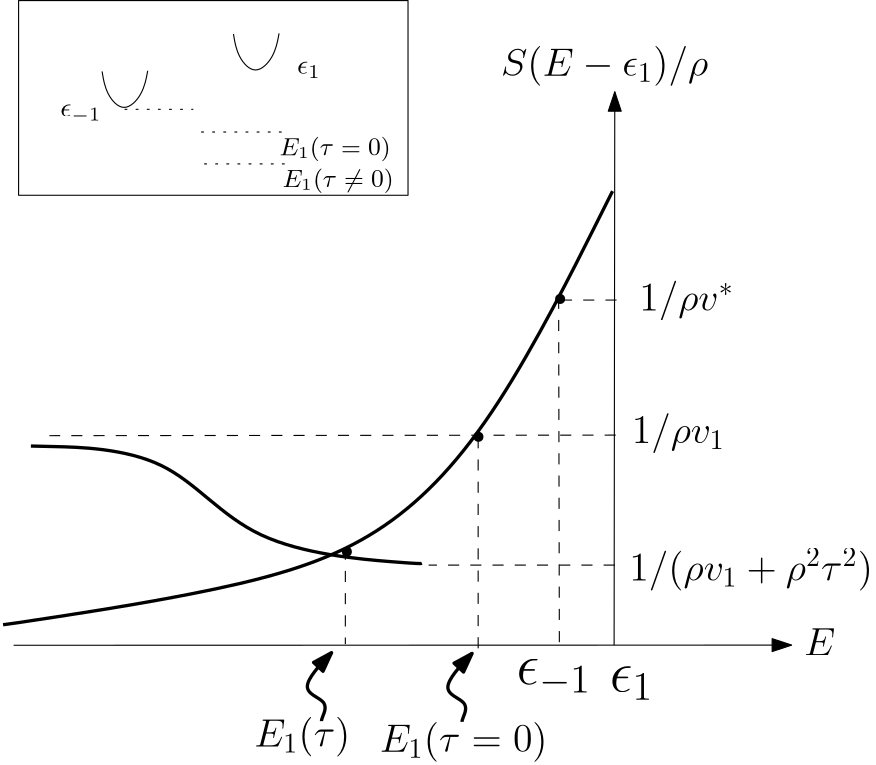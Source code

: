 <?xml version="1.0"?>
<!DOCTYPE ipe SYSTEM "ipe.dtd">
<ipe version="70005" creator="Ipe 7.0.13">
<info created="D:20111221143722" modified="D:20111222164219"/>
<ipestyle name="basic">
<symbol name="arrow/arc(spx)">
<path stroke="sym-stroke" fill="sym-stroke" pen="sym-pen">
0 0 m
-1 0.333 l
-1 -0.333 l
h
</path>
</symbol>
<symbol name="arrow/farc(spx)">
<path stroke="sym-stroke" fill="white" pen="sym-pen">
0 0 m
-1 0.333 l
-1 -0.333 l
h
</path>
</symbol>
<symbol name="mark/circle(sx)" transformations="translations">
<path fill="sym-stroke">
0.6 0 0 0.6 0 0 e
0.4 0 0 0.4 0 0 e
</path>
</symbol>
<symbol name="mark/disk(sx)" transformations="translations">
<path fill="sym-stroke">
0.6 0 0 0.6 0 0 e
</path>
</symbol>
<symbol name="mark/fdisk(sfx)" transformations="translations">
<group>
<path fill="sym-fill">
0.5 0 0 0.5 0 0 e
</path>
<path fill="sym-stroke" fillrule="eofill">
0.6 0 0 0.6 0 0 e
0.4 0 0 0.4 0 0 e
</path>
</group>
</symbol>
<symbol name="mark/box(sx)" transformations="translations">
<path fill="sym-stroke" fillrule="eofill">
-0.6 -0.6 m
0.6 -0.6 l
0.6 0.6 l
-0.6 0.6 l
h
-0.4 -0.4 m
0.4 -0.4 l
0.4 0.4 l
-0.4 0.4 l
h
</path>
</symbol>
<symbol name="mark/square(sx)" transformations="translations">
<path fill="sym-stroke">
-0.6 -0.6 m
0.6 -0.6 l
0.6 0.6 l
-0.6 0.6 l
h
</path>
</symbol>
<symbol name="mark/fsquare(sfx)" transformations="translations">
<group>
<path fill="sym-fill">
-0.5 -0.5 m
0.5 -0.5 l
0.5 0.5 l
-0.5 0.5 l
h
</path>
<path fill="sym-stroke" fillrule="eofill">
-0.6 -0.6 m
0.6 -0.6 l
0.6 0.6 l
-0.6 0.6 l
h
-0.4 -0.4 m
0.4 -0.4 l
0.4 0.4 l
-0.4 0.4 l
h
</path>
</group>
</symbol>
<symbol name="mark/cross(sx)" transformations="translations">
<group>
<path fill="sym-stroke">
-0.43 -0.57 m
0.57 0.43 l
0.43 0.57 l
-0.57 -0.43 l
h
</path>
<path fill="sym-stroke">
-0.43 0.57 m
0.57 -0.43 l
0.43 -0.57 l
-0.57 0.43 l
h
</path>
</group>
</symbol>
<symbol name="arrow/fnormal(spx)">
<path stroke="sym-stroke" fill="white" pen="sym-pen">
0 0 m
-1 0.333 l
-1 -0.333 l
h
</path>
</symbol>
<symbol name="arrow/pointed(spx)">
<path stroke="sym-stroke" fill="sym-stroke" pen="sym-pen">
0 0 m
-1 0.333 l
-0.8 0 l
-1 -0.333 l
h
</path>
</symbol>
<symbol name="arrow/fpointed(spx)">
<path stroke="sym-stroke" fill="white" pen="sym-pen">
0 0 m
-1 0.333 l
-0.8 0 l
-1 -0.333 l
h
</path>
</symbol>
<symbol name="arrow/linear(spx)">
<path stroke="sym-stroke" pen="sym-pen">
-1 0.333 m
0 0 l
-1 -0.333 l
</path>
</symbol>
<symbol name="arrow/fdouble(spx)">
<path stroke="sym-stroke" fill="white" pen="sym-pen">
0 0 m
-1 0.333 l
-1 -0.333 l
h
-1 0 m
-2 0.333 l
-2 -0.333 l
h
</path>
</symbol>
<symbol name="arrow/double(spx)">
<path stroke="sym-stroke" fill="sym-stroke" pen="sym-pen">
0 0 m
-1 0.333 l
-1 -0.333 l
h
-1 0 m
-2 0.333 l
-2 -0.333 l
h
</path>
</symbol>
<pen name="heavier" value="0.8"/>
<pen name="fat" value="1.2"/>
<pen name="ultrafat" value="2"/>
<symbolsize name="large" value="5"/>
<symbolsize name="small" value="2"/>
<symbolsize name="tiny" value="1.1"/>
<arrowsize name="large" value="10"/>
<arrowsize name="small" value="5"/>
<arrowsize name="tiny" value="3"/>
<color name="red" value="1 0 0"/>
<color name="green" value="0 1 0"/>
<color name="blue" value="0 0 1"/>
<color name="yellow" value="1 1 0"/>
<color name="orange" value="1 0.647 0"/>
<color name="gold" value="1 0.843 0"/>
<color name="purple" value="0.627 0.125 0.941"/>
<color name="gray" value="0.745"/>
<color name="brown" value="0.647 0.165 0.165"/>
<color name="navy" value="0 0 0.502"/>
<color name="pink" value="1 0.753 0.796"/>
<color name="seagreen" value="0.18 0.545 0.341"/>
<color name="turquoise" value="0.251 0.878 0.816"/>
<color name="violet" value="0.933 0.51 0.933"/>
<color name="darkblue" value="0 0 0.545"/>
<color name="darkcyan" value="0 0.545 0.545"/>
<color name="darkgray" value="0.663"/>
<color name="darkgreen" value="0 0.392 0"/>
<color name="darkmagenta" value="0.545 0 0.545"/>
<color name="darkorange" value="1 0.549 0"/>
<color name="darkred" value="0.545 0 0"/>
<color name="lightblue" value="0.678 0.847 0.902"/>
<color name="lightcyan" value="0.878 1 1"/>
<color name="lightgray" value="0.827"/>
<color name="lightgreen" value="0.565 0.933 0.565"/>
<color name="lightyellow" value="1 1 0.878"/>
<dashstyle name="dashed" value="[4] 0"/>
<dashstyle name="dotted" value="[1 3] 0"/>
<dashstyle name="dash dotted" value="[4 2 1 2] 0"/>
<dashstyle name="dash dot dotted" value="[4 2 1 2 1 2] 0"/>
<textsize name="large" value="\large"/>
<textsize name="Large" value="\Large"/>
<textsize name="LARGE" value="\LARGE"/>
<textsize name="huge" value="\huge"/>
<textsize name="Huge" value="\Huge"/>
<textsize name="small" value="\small"/>
<textsize name="footnote" value="\footnotesize"/>
<textsize name="tiny" value="\tiny"/>
<textstyle name="center" begin="\begin{center}" end="\end{center}"/>
<textstyle name="itemize" begin="\begin{itemize}" end="\end{itemize}"/>
<textstyle name="item" begin="\begin{itemize}\item{}" end="\end{itemize}"/>
<gridsize name="4 pts" value="4"/>
<gridsize name="8 pts (~3 mm)" value="8"/>
<gridsize name="16 pts (~6 mm)" value="16"/>
<gridsize name="32 pts (~12 mm)" value="32"/>
<gridsize name="10 pts (~3.5 mm)" value="10"/>
<gridsize name="20 pts (~7 mm)" value="20"/>
<gridsize name="14 pts (~5 mm)" value="14"/>
<gridsize name="28 pts (~10 mm)" value="28"/>
<gridsize name="56 pts (~20 mm)" value="56"/>
<anglesize name="90 deg" value="90"/>
<anglesize name="60 deg" value="60"/>
<anglesize name="45 deg" value="45"/>
<anglesize name="30 deg" value="30"/>
<anglesize name="22.5 deg" value="22.5"/>
<tiling name="falling" angle="-60" step="4" width="1"/>
<tiling name="rising" angle="30" step="4" width="1"/>
</ipestyle>
<page>
<layer name="alpha"/>
<view layers="alpha" active="alpha"/>
<path layer="alpha" stroke="black" arrow="normal/normal">
167.962 127.604 m
448.036 127.667 l
</path>
<path matrix="1 0 0 1.13831 0 -17.6578" stroke="black" arrow="normal/normal">
384.145 127.666 m
384.386 302.67 l
</path>
<text matrix="1 0 0 1 -51.6072 -33.3828" transformations="translations" pos="395 365.989" stroke="black" type="label" width="74.594" height="10.756" depth="3.59" valign="baseline" size="Large">$S(E-\epsilon_1)/\rho$</text>
<path matrix="0.933895 0 0 0.554053 26.1118 61.4256" stroke="black" dash="dashed">
384 256 m
165.696 255.645 l
</path>
<path matrix="0.0937251 0 0 -130.133 349.028 25237.42" stroke="black" dash="dashed">
384 192 m
160 192 l
</path>
<path matrix="0.909984 0 0 0.6896 15.677 24.6012" stroke="black" pen="fat">
174.194 253.379 m
230.283 251.68
258.611 199.557
327.73 191.625
328.863 192.191 s
</path>
<text matrix="1 0 0 1 262.476 -119.591" transformations="translations" pos="128 320" stroke="black" type="label" width="33.563" height="10.756" depth="3.59" valign="baseline" size="Large">${1}/{\rho{}v_{1}}$</text>
<text matrix="1.00469 0 0 -0.948964 -1.69445 332.805" transformations="translations" pos="389.485 191.625" stroke="black" type="label" width="87.697" height="11.623" depth="3.59" valign="baseline" size="Large">$1/(\rho{}v_{1}+\rho^{2}\tau^{2})$</text>
<path matrix="1 0 0 0.972868 28.929 3.57742" stroke="black" dash="dashed">
335.243 256.094 m
335.506 127.774 l
</path>
<path matrix="61.0314 0 0 1.2077 -16034.03 -28.5877" stroke="black" dash="dashed">
268.21 191.348 m
268.21 127.835 l
</path>
<text matrix="1 0 0 1 95.5845 2.90885" transformations="translations" pos="253.445 110.844" stroke="black" type="label" width="26.849" height="8.891" depth="4.3" valign="baseline" size="huge">$\epsilon_{-1}$</text>
<use matrix="1 0 0 1 30.0205 -3.71483" name="mark/disk(sx)" pos="334.69 255.989" size="normal" stroke="black"/>
<use matrix="0.210619 0 0 1.48404 278.853 -82.3775" name="mark/disk(sx)" pos="268.032 192.066" size="normal" stroke="black"/>
<text matrix="1 0 0 1 -28.0856 -22.8408" transformations="translations" pos="327.854 112.076" stroke="black" type="label" width="60.425" height="10.756" depth="3.59" valign="baseline" size="Large">$E_1(\tau=0)$</text>
<path stroke="black" pen="fat">
383.583 291.096 m
342.238 208.601
302.951 166.695
255.152 149.015
170.832 135.838
164.166 135.005 s
</path>
<text matrix="1.00469 0 0 -0.948964 1.88111 429.996" transformations="translations" pos="389.485 191.625" stroke="black" type="label" width="34.078" height="10.756" depth="3.59" valign="baseline" size="Large">$1/\rho{}v^{*}$</text>
<text matrix="1 0 0 1 129.173 0.250857" transformations="translations" pos="253.445 110.844" stroke="black" type="label" width="15.691" height="8.896" depth="3.1" valign="baseline" size="huge">$\epsilon_{1}$</text>
<path matrix="1 0 0 1 -30.7437 -2.45949" stroke="black" pen="fat" rarrow="normal/normal">
363.758 127.135 m
350.834 113.309
363.157 110.003
360.151 103.391
360.151 102.489 s
</path>
<path stroke="black">
169.759 359.704 m
169.759 289.607 l
309.954 289.607 l
309.954 359.704 l
h
</path>
<path matrix="1 0 0 1 -13.641 -0.231203" stroke="black">
260.756 347.895 m
262.144 339.572
268.617 332.636
275.553 339.572
277.172 348.126 s
</path>
<path matrix="1 0 0 1 -60.9349 -13.7067" stroke="black">
260.756 347.895 m
262.144 339.572
268.617 332.636
275.553 339.572
277.172 348.126 s
</path>
<path matrix="1 0 0 1 2.41458 19.586" stroke="black" dash="dotted">
205.499 300.961 m
230.237 300.961 l
</path>
<path matrix="1 0 0 1 -14.1868 -13.3315" stroke="black" dash="dotted">
249.659 325.7 m
281.565 325.7 l
</path>
<text matrix="1 0 0 1 -2.20948 17.7364" transformations="translations" pos="187.002 300.267" stroke="black" type="label" width="14.74" height="4.294" depth="2.32" valign="baseline">$\epsilon_{-1}$</text>
<text transformations="translations" pos="270.004 333.329" stroke="black" type="label" width="8.513" height="4.294" depth="1.49" valign="baseline">$\epsilon_1$</text>
<text matrix="1 0 0 1 -8.86916 -16.7995" transformations="translations" pos="272.548 320.844" stroke="black" type="label" width="40.079" height="6.726" depth="2.24" valign="baseline" size="small">$E_1 (\tau=0)$</text>
<path matrix="0.299106 0 0 15.6198 269.513 -2842.53" stroke="black" dash="dashed">
384 192 m
160 192 l
</path>
<text matrix="1 0 0 1 1.99496 -7.69484" transformations="translations" pos="450.479 131.676" stroke="black" type="label" width="11.239" height="9.803" depth="0" valign="baseline" size="Large">$E$</text>
<path matrix="1 0 0 1 -13.0948 -24.7945" stroke="black" dash="dotted">
249.659 325.7 m
281.565 325.7 l
</path>
<text matrix="1 0 0 1 -7.77708 -28.2626" transformations="translations" pos="272.548 320.844" stroke="black" type="label" width="40.079" height="6.726" depth="2.24" valign="baseline" size="small">$E_1 (\tau\neq0)$</text>
<path stroke="black" dash="dashed">
287.392 162.381 m
287.392 127.993 l
</path>
<text matrix="1 0 0 1 -73.2143 -20.9271" transformations="translations" pos="327.854 112.076" stroke="black" type="label" width="34.506" height="10.756" depth="3.59" valign="baseline" size="Large">$E_1(\tau)$</text>
<path matrix="1 0 0 1 -81.3312 -2.18347" stroke="black" pen="fat" rarrow="normal/normal">
363.758 127.135 m
350.834 113.309
363.157 110.003
360.151 103.391
360.151 102.489 s
</path>
<use name="mark/disk(sx)" pos="287.938 161.29" size="normal" stroke="black"/>
</page>
</ipe>

